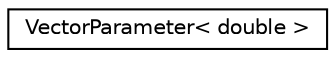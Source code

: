digraph "Graphical Class Hierarchy"
{
 // LATEX_PDF_SIZE
  edge [fontname="Helvetica",fontsize="10",labelfontname="Helvetica",labelfontsize="10"];
  node [fontname="Helvetica",fontsize="10",shape=record];
  rankdir="LR";
  Node0 [label="VectorParameter\< double \>",height=0.2,width=0.4,color="black", fillcolor="white", style="filled",URL="$class_vector_parameter.html",tooltip=" "];
}
